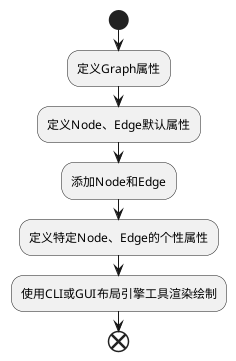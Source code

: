 @startuml
start
:定义Graph属性;
:定义Node、Edge默认属性;
:添加Node和Edge;
:定义特定Node、Edge的个性属性;
:使用CLI或GUI布局引擎工具渲染绘制;
end
@enduml